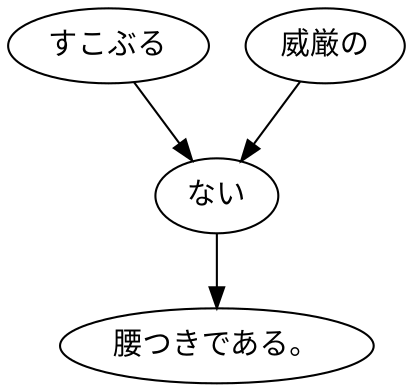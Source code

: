 digraph graph6211 {
	node0 [label="すこぶる"];
	node1 [label="威厳の"];
	node2 [label="ない"];
	node3 [label="腰つきである。"];
	node0 -> node2;
	node1 -> node2;
	node2 -> node3;
}
